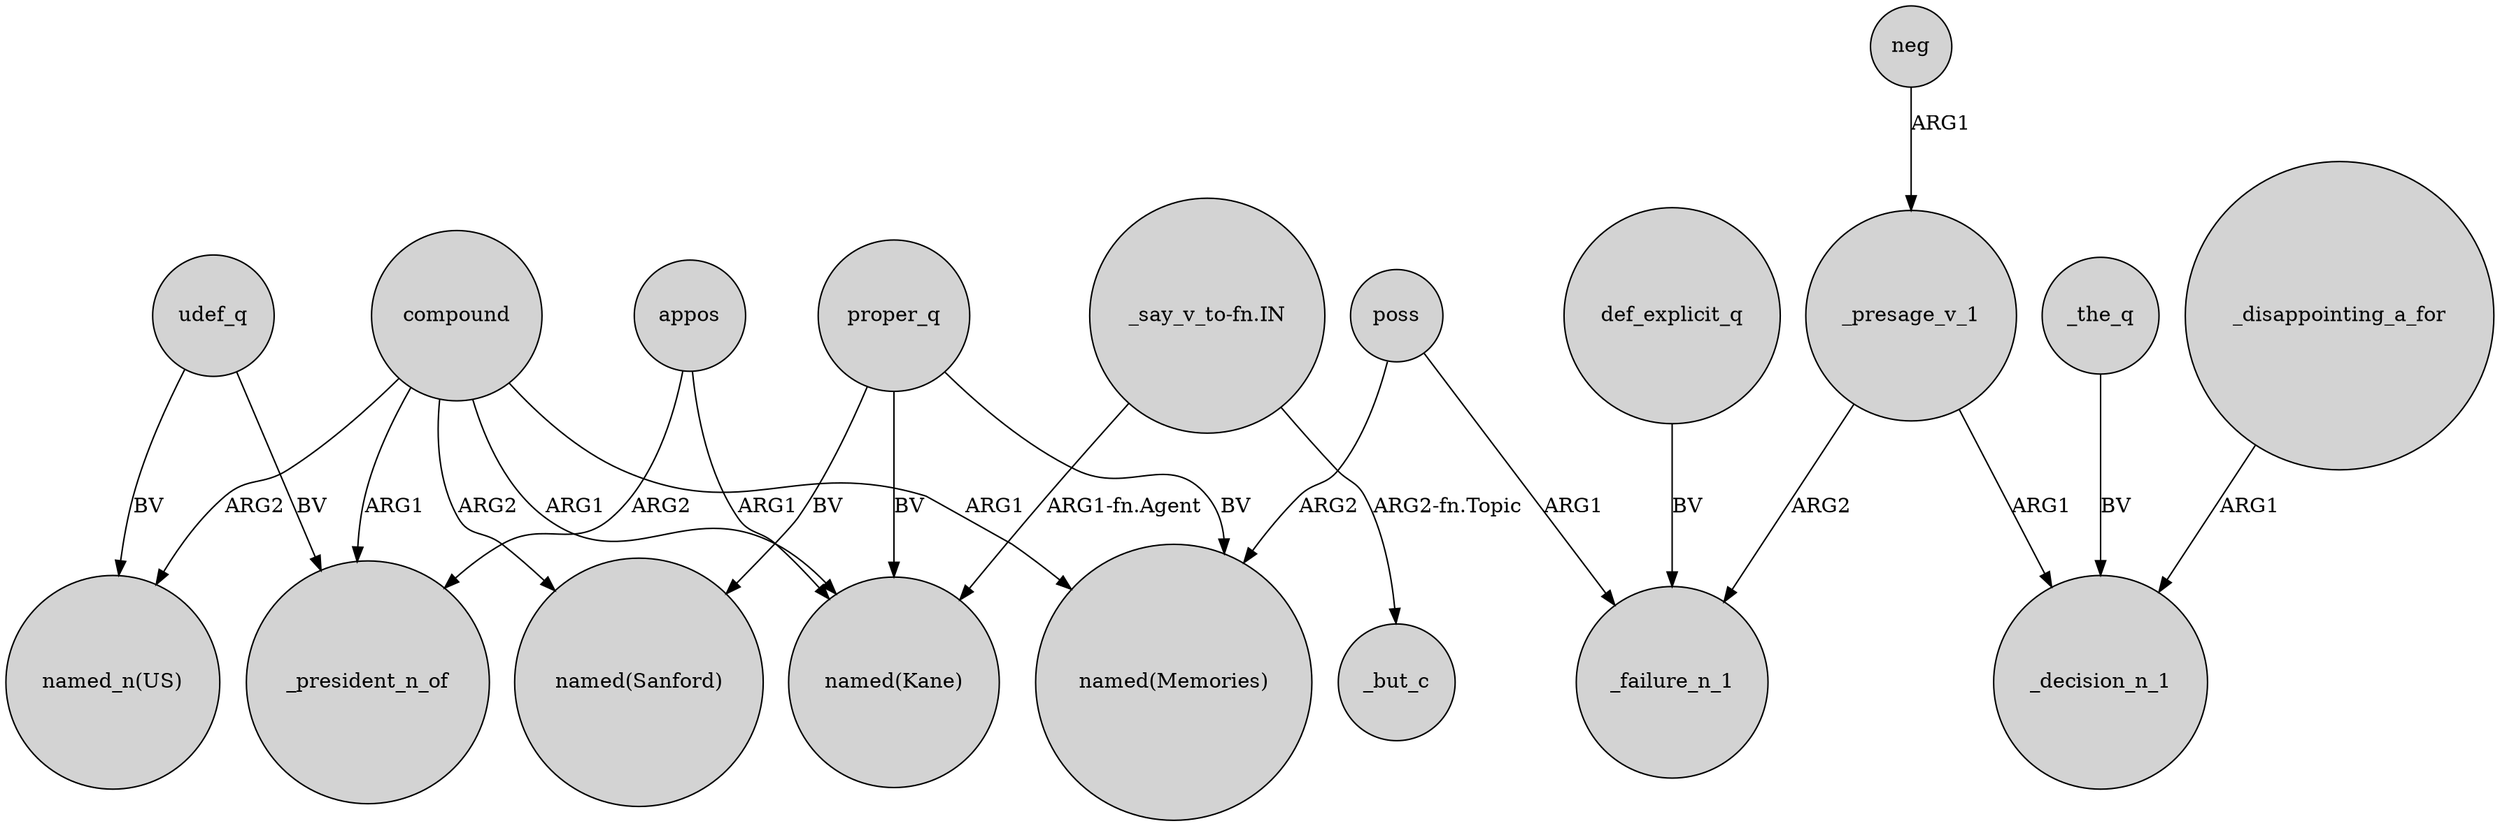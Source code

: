 digraph {
	node [shape=circle style=filled]
	udef_q -> "named_n(US)" [label=BV]
	_presage_v_1 -> _decision_n_1 [label=ARG1]
	compound -> "named(Sanford)" [label=ARG2]
	"_say_v_to-fn.IN" -> "named(Kane)" [label="ARG1-fn.Agent"]
	_the_q -> _decision_n_1 [label=BV]
	_presage_v_1 -> _failure_n_1 [label=ARG2]
	_disappointing_a_for -> _decision_n_1 [label=ARG1]
	def_explicit_q -> _failure_n_1 [label=BV]
	compound -> "named_n(US)" [label=ARG2]
	"_say_v_to-fn.IN" -> _but_c [label="ARG2-fn.Topic"]
	appos -> "named(Kane)" [label=ARG1]
	appos -> _president_n_of [label=ARG2]
	compound -> "named(Memories)" [label=ARG1]
	compound -> _president_n_of [label=ARG1]
	udef_q -> _president_n_of [label=BV]
	proper_q -> "named(Sanford)" [label=BV]
	poss -> "named(Memories)" [label=ARG2]
	compound -> "named(Kane)" [label=ARG1]
	proper_q -> "named(Memories)" [label=BV]
	poss -> _failure_n_1 [label=ARG1]
	proper_q -> "named(Kane)" [label=BV]
	neg -> _presage_v_1 [label=ARG1]
}
